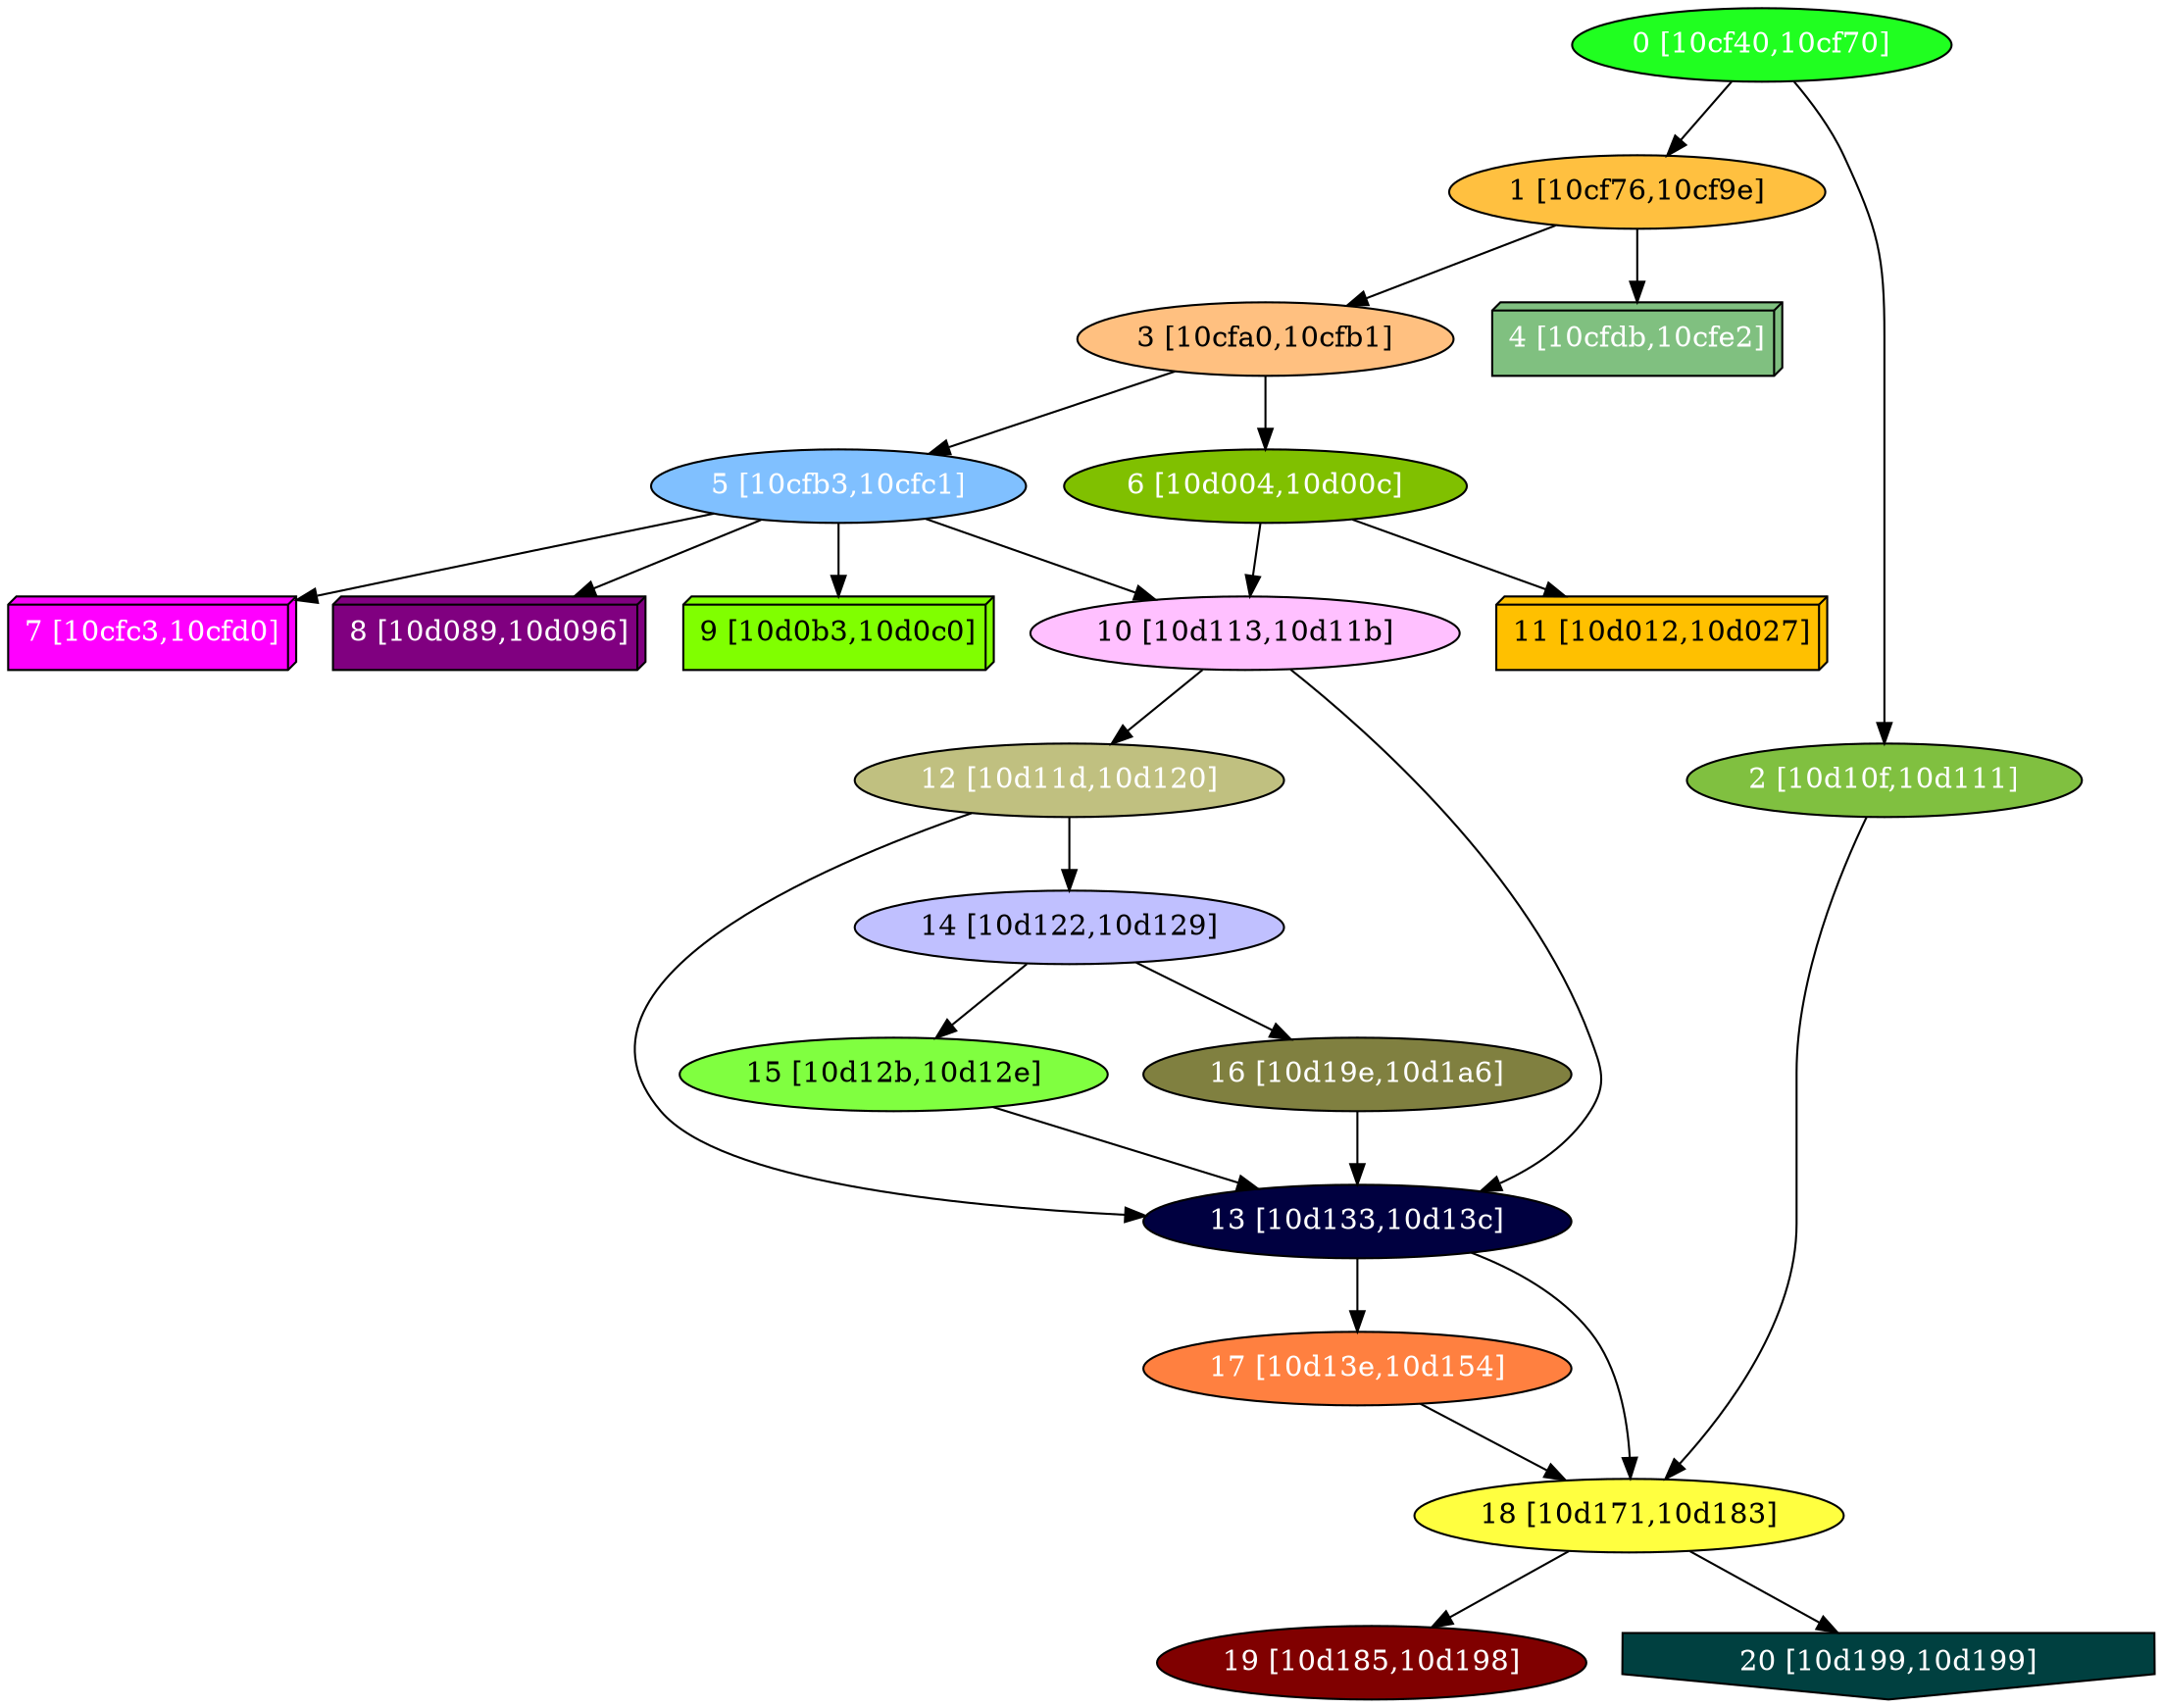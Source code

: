 diGraph libnss3{
	libnss3_0  [style=filled fillcolor="#20FF20" fontcolor="#ffffff" shape=oval label="0 [10cf40,10cf70]"]
	libnss3_1  [style=filled fillcolor="#FFC040" fontcolor="#000000" shape=oval label="1 [10cf76,10cf9e]"]
	libnss3_2  [style=filled fillcolor="#80C040" fontcolor="#ffffff" shape=oval label="2 [10d10f,10d111]"]
	libnss3_3  [style=filled fillcolor="#FFC080" fontcolor="#000000" shape=oval label="3 [10cfa0,10cfb1]"]
	libnss3_4  [style=filled fillcolor="#80C080" fontcolor="#ffffff" shape=box3d label="4 [10cfdb,10cfe2]"]
	libnss3_5  [style=filled fillcolor="#80C0FF" fontcolor="#ffffff" shape=oval label="5 [10cfb3,10cfc1]"]
	libnss3_6  [style=filled fillcolor="#80C000" fontcolor="#ffffff" shape=oval label="6 [10d004,10d00c]"]
	libnss3_7  [style=filled fillcolor="#FF00FF" fontcolor="#ffffff" shape=box3d label="7 [10cfc3,10cfd0]"]
	libnss3_8  [style=filled fillcolor="#800080" fontcolor="#ffffff" shape=box3d label="8 [10d089,10d096]"]
	libnss3_9  [style=filled fillcolor="#80FF00" fontcolor="#000000" shape=box3d label="9 [10d0b3,10d0c0]"]
	libnss3_a  [style=filled fillcolor="#FFC0FF" fontcolor="#000000" shape=oval label="10 [10d113,10d11b]"]
	libnss3_b  [style=filled fillcolor="#FFC000" fontcolor="#000000" shape=box3d label="11 [10d012,10d027]"]
	libnss3_c  [style=filled fillcolor="#C0C080" fontcolor="#ffffff" shape=oval label="12 [10d11d,10d120]"]
	libnss3_d  [style=filled fillcolor="#000040" fontcolor="#ffffff" shape=oval label="13 [10d133,10d13c]"]
	libnss3_e  [style=filled fillcolor="#C0C0FF" fontcolor="#000000" shape=oval label="14 [10d122,10d129]"]
	libnss3_f  [style=filled fillcolor="#80FF40" fontcolor="#000000" shape=oval label="15 [10d12b,10d12e]"]
	libnss3_10  [style=filled fillcolor="#808040" fontcolor="#ffffff" shape=oval label="16 [10d19e,10d1a6]"]
	libnss3_11  [style=filled fillcolor="#FF8040" fontcolor="#ffffff" shape=oval label="17 [10d13e,10d154]"]
	libnss3_12  [style=filled fillcolor="#FFFF40" fontcolor="#000000" shape=oval label="18 [10d171,10d183]"]
	libnss3_13  [style=filled fillcolor="#800000" fontcolor="#ffffff" shape=oval label="19 [10d185,10d198]"]
	libnss3_14  [style=filled fillcolor="#004040" fontcolor="#ffffff" shape=invhouse label="20 [10d199,10d199]"]

	libnss3_0 -> libnss3_1
	libnss3_0 -> libnss3_2
	libnss3_1 -> libnss3_3
	libnss3_1 -> libnss3_4
	libnss3_2 -> libnss3_12
	libnss3_3 -> libnss3_5
	libnss3_3 -> libnss3_6
	libnss3_5 -> libnss3_7
	libnss3_5 -> libnss3_8
	libnss3_5 -> libnss3_9
	libnss3_5 -> libnss3_a
	libnss3_6 -> libnss3_a
	libnss3_6 -> libnss3_b
	libnss3_a -> libnss3_c
	libnss3_a -> libnss3_d
	libnss3_c -> libnss3_d
	libnss3_c -> libnss3_e
	libnss3_d -> libnss3_11
	libnss3_d -> libnss3_12
	libnss3_e -> libnss3_f
	libnss3_e -> libnss3_10
	libnss3_f -> libnss3_d
	libnss3_10 -> libnss3_d
	libnss3_11 -> libnss3_12
	libnss3_12 -> libnss3_13
	libnss3_12 -> libnss3_14
}